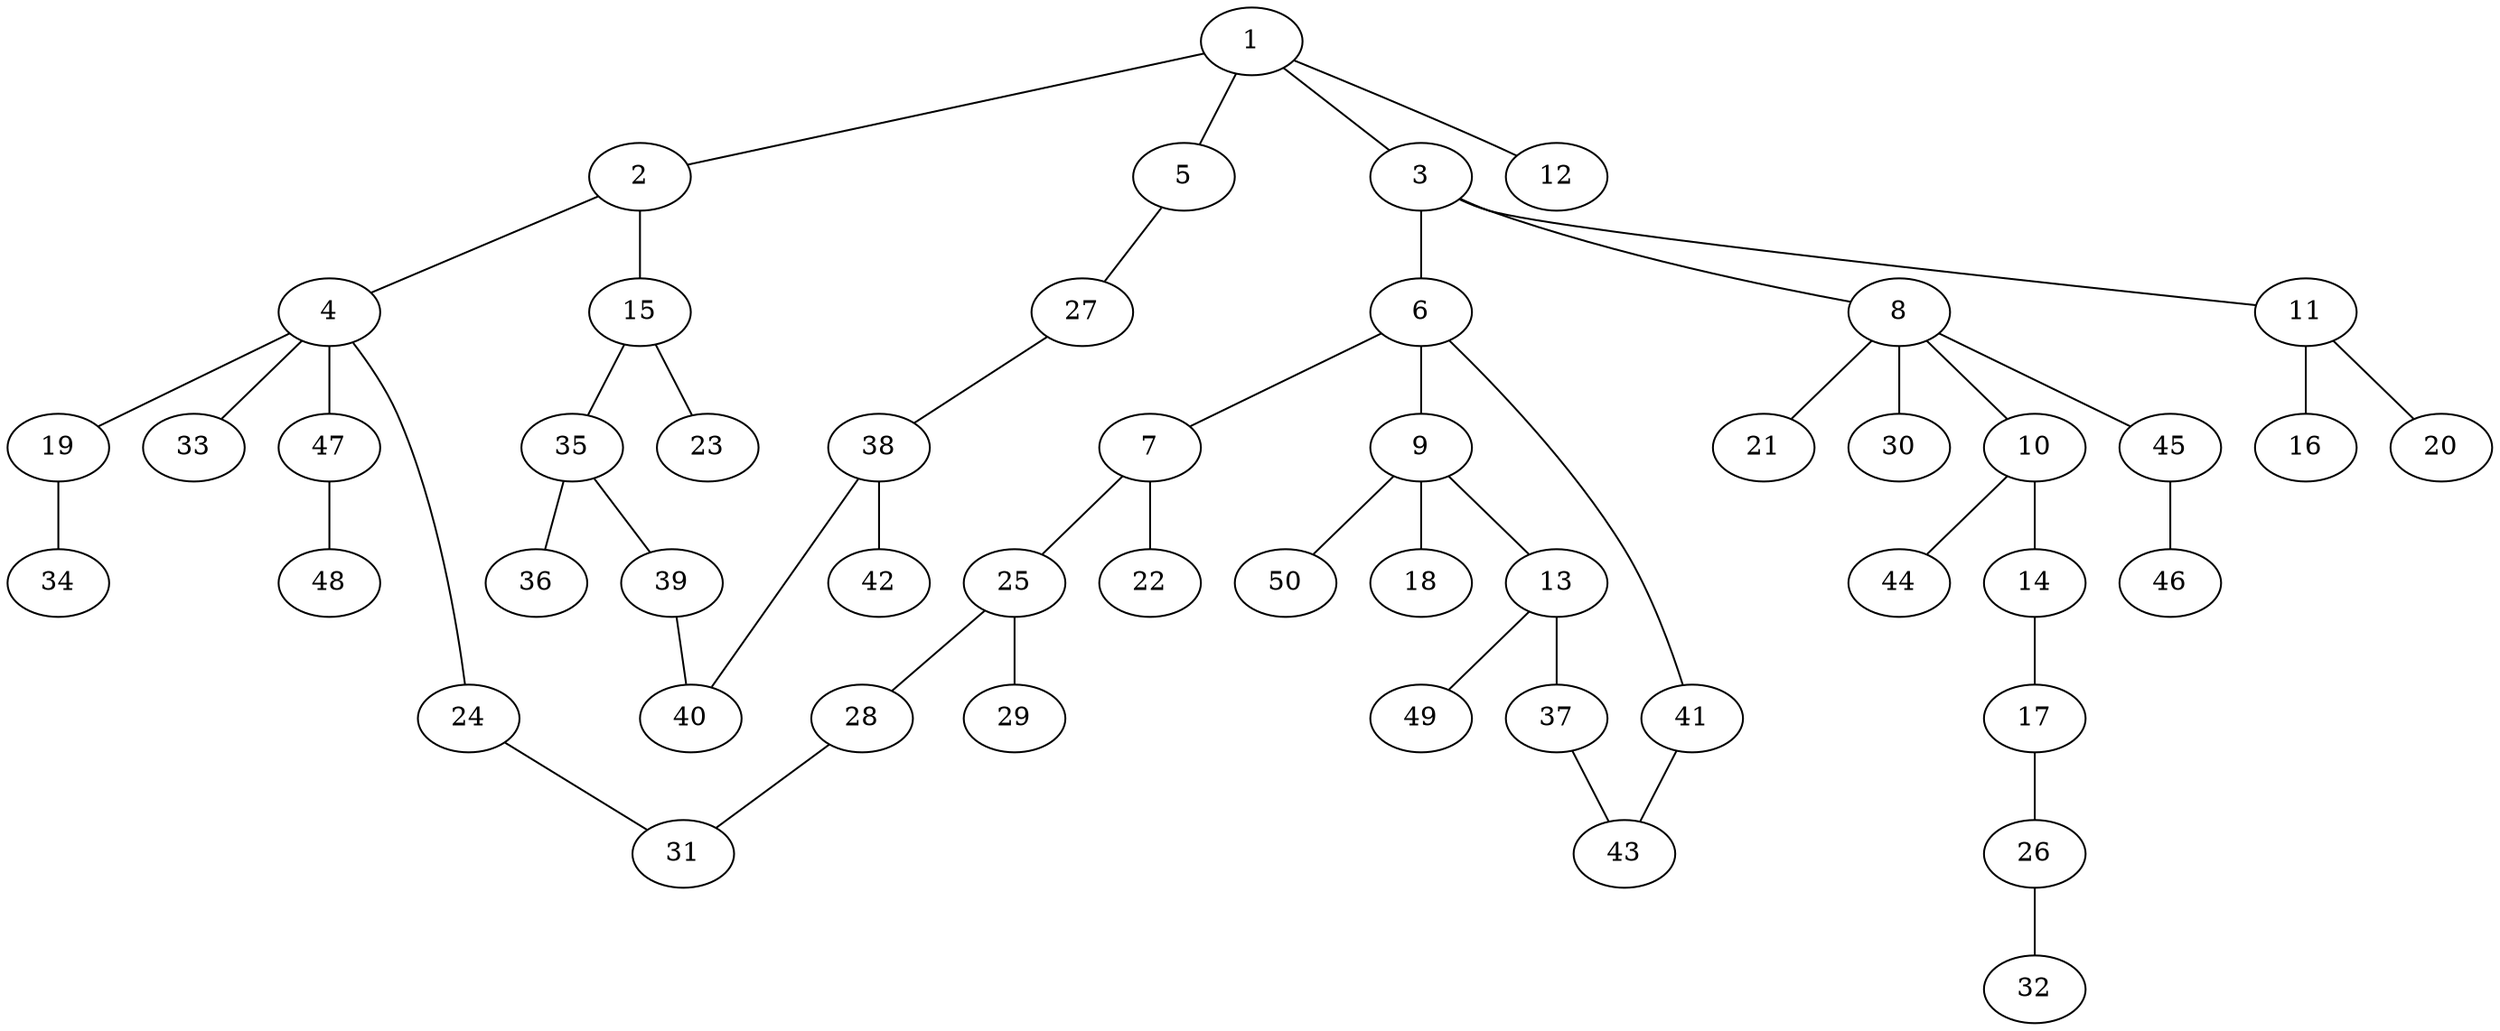 graph graphname {1--2
1--3
1--5
1--12
2--4
2--15
3--6
3--8
3--11
4--19
4--24
4--33
4--47
5--27
6--7
6--9
6--41
7--22
7--25
8--10
8--21
8--30
8--45
9--13
9--18
9--50
10--14
10--44
11--16
11--20
13--37
13--49
14--17
15--23
15--35
17--26
19--34
24--31
25--28
25--29
26--32
27--38
28--31
35--36
35--39
37--43
38--40
38--42
39--40
41--43
45--46
47--48
}